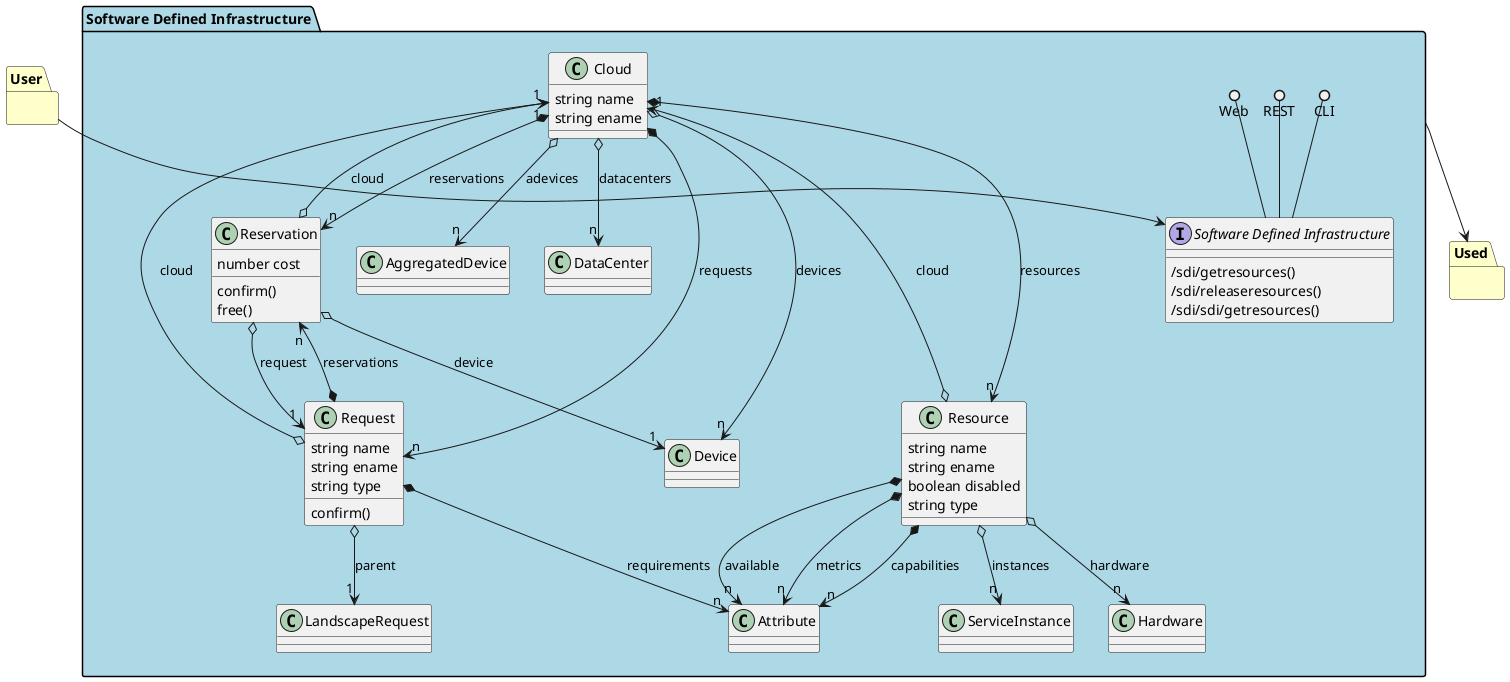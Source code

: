 @startuml

package "User" #ffffcc {

}

package "Used" #ffffcc {

}

package "Software Defined Infrastructure" #lightblue {

    interface "Software Defined Infrastructure" as i {
            /sdi/getresources()
            /sdi/releaseresources()
            /sdi/sdi/getresources()
    
    }


    CLI ()-- i
    REST ()-- i
    Web ()-- i
        class "Cloud" {
                 string name
                 string ename
                    }
                    Cloud *--> "n" Resource : resources
                            Cloud o--> "n" Device : devices
                            Cloud o--> "n" AggregatedDevice : adevices
                            Cloud o--> "n" DataCenter : datacenters
                            Cloud *--> "n" Reservation : reservations
                            Cloud *--> "n" Request : requests
            

    class "Request" {
                 string name
                 string ename
                 string type
                             confirm()
            }
                    Request *--> "n" Attribute : requirements
                            Request *--> "n" Reservation : reservations
                            Request o--> "1" Cloud : cloud
                            Request o--> "1" LandscapeRequest : parent
            

    class "Reservation" {
                 number cost
                             confirm()
                     free()
            }
                    Reservation o--> "1" Device : device
                            Reservation o--> "1" Request : request
                            Reservation o--> "1" Cloud : cloud
            

    class "Resource" {
                 string name
                 string ename
                 boolean disabled
                 string type
                    }
                    Resource *--> "n" Attribute : capabilities
                            Resource *--> "n" Attribute : available
                            Resource *--> "n" Attribute : metrics
                            Resource o--> "n" Hardware : hardware
                            Resource o--> "n" ServiceInstance : instances
                            Resource o--> "1" Cloud : cloud
            




}
User --> i
"Software Defined Infrastructure" --> Used

@enduml
